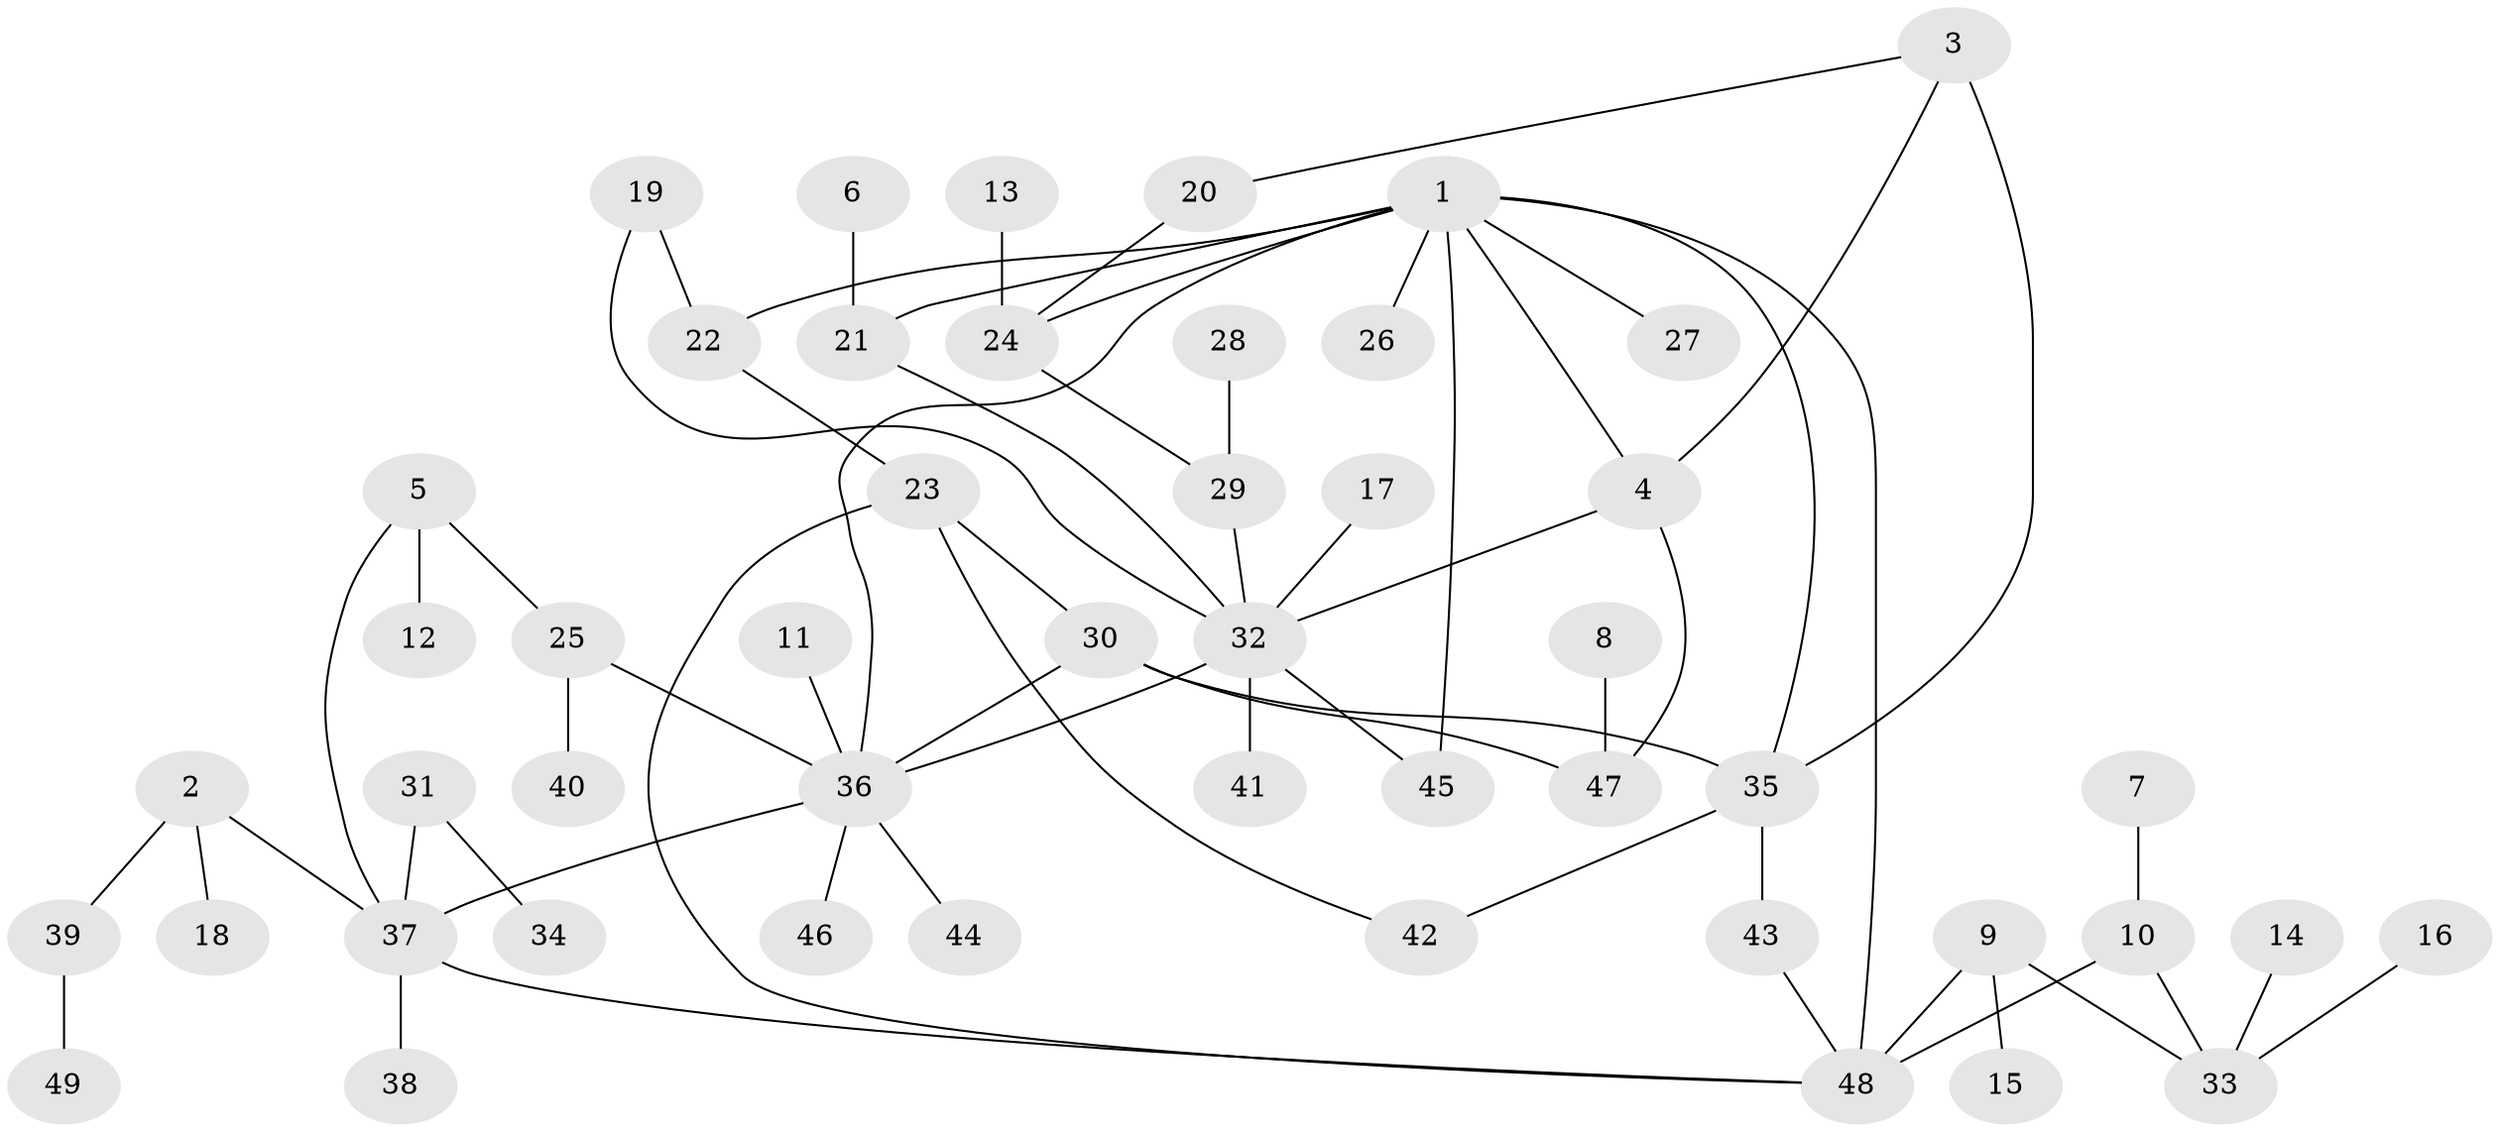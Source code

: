 // original degree distribution, {6: 0.030612244897959183, 3: 0.16326530612244897, 5: 0.04081632653061224, 2: 0.3163265306122449, 4: 0.10204081632653061, 7: 0.01020408163265306, 1: 0.336734693877551}
// Generated by graph-tools (version 1.1) at 2025/25/03/09/25 03:25:34]
// undirected, 49 vertices, 64 edges
graph export_dot {
graph [start="1"]
  node [color=gray90,style=filled];
  1;
  2;
  3;
  4;
  5;
  6;
  7;
  8;
  9;
  10;
  11;
  12;
  13;
  14;
  15;
  16;
  17;
  18;
  19;
  20;
  21;
  22;
  23;
  24;
  25;
  26;
  27;
  28;
  29;
  30;
  31;
  32;
  33;
  34;
  35;
  36;
  37;
  38;
  39;
  40;
  41;
  42;
  43;
  44;
  45;
  46;
  47;
  48;
  49;
  1 -- 4 [weight=1.0];
  1 -- 21 [weight=1.0];
  1 -- 22 [weight=1.0];
  1 -- 24 [weight=1.0];
  1 -- 26 [weight=1.0];
  1 -- 27 [weight=1.0];
  1 -- 35 [weight=1.0];
  1 -- 36 [weight=1.0];
  1 -- 45 [weight=1.0];
  1 -- 48 [weight=1.0];
  2 -- 18 [weight=1.0];
  2 -- 37 [weight=1.0];
  2 -- 39 [weight=1.0];
  3 -- 4 [weight=1.0];
  3 -- 20 [weight=1.0];
  3 -- 35 [weight=1.0];
  4 -- 32 [weight=1.0];
  4 -- 47 [weight=1.0];
  5 -- 12 [weight=1.0];
  5 -- 25 [weight=1.0];
  5 -- 37 [weight=1.0];
  6 -- 21 [weight=1.0];
  7 -- 10 [weight=1.0];
  8 -- 47 [weight=1.0];
  9 -- 15 [weight=1.0];
  9 -- 33 [weight=1.0];
  9 -- 48 [weight=1.0];
  10 -- 33 [weight=1.0];
  10 -- 48 [weight=2.0];
  11 -- 36 [weight=1.0];
  13 -- 24 [weight=1.0];
  14 -- 33 [weight=1.0];
  16 -- 33 [weight=1.0];
  17 -- 32 [weight=1.0];
  19 -- 22 [weight=1.0];
  19 -- 32 [weight=1.0];
  20 -- 24 [weight=1.0];
  21 -- 32 [weight=1.0];
  22 -- 23 [weight=1.0];
  23 -- 30 [weight=1.0];
  23 -- 42 [weight=1.0];
  23 -- 48 [weight=1.0];
  24 -- 29 [weight=1.0];
  25 -- 36 [weight=1.0];
  25 -- 40 [weight=1.0];
  28 -- 29 [weight=1.0];
  29 -- 32 [weight=1.0];
  30 -- 35 [weight=1.0];
  30 -- 36 [weight=1.0];
  30 -- 47 [weight=1.0];
  31 -- 34 [weight=1.0];
  31 -- 37 [weight=1.0];
  32 -- 36 [weight=1.0];
  32 -- 41 [weight=1.0];
  32 -- 45 [weight=1.0];
  35 -- 42 [weight=1.0];
  35 -- 43 [weight=1.0];
  36 -- 37 [weight=1.0];
  36 -- 44 [weight=1.0];
  36 -- 46 [weight=1.0];
  37 -- 38 [weight=1.0];
  37 -- 48 [weight=1.0];
  39 -- 49 [weight=1.0];
  43 -- 48 [weight=1.0];
}
